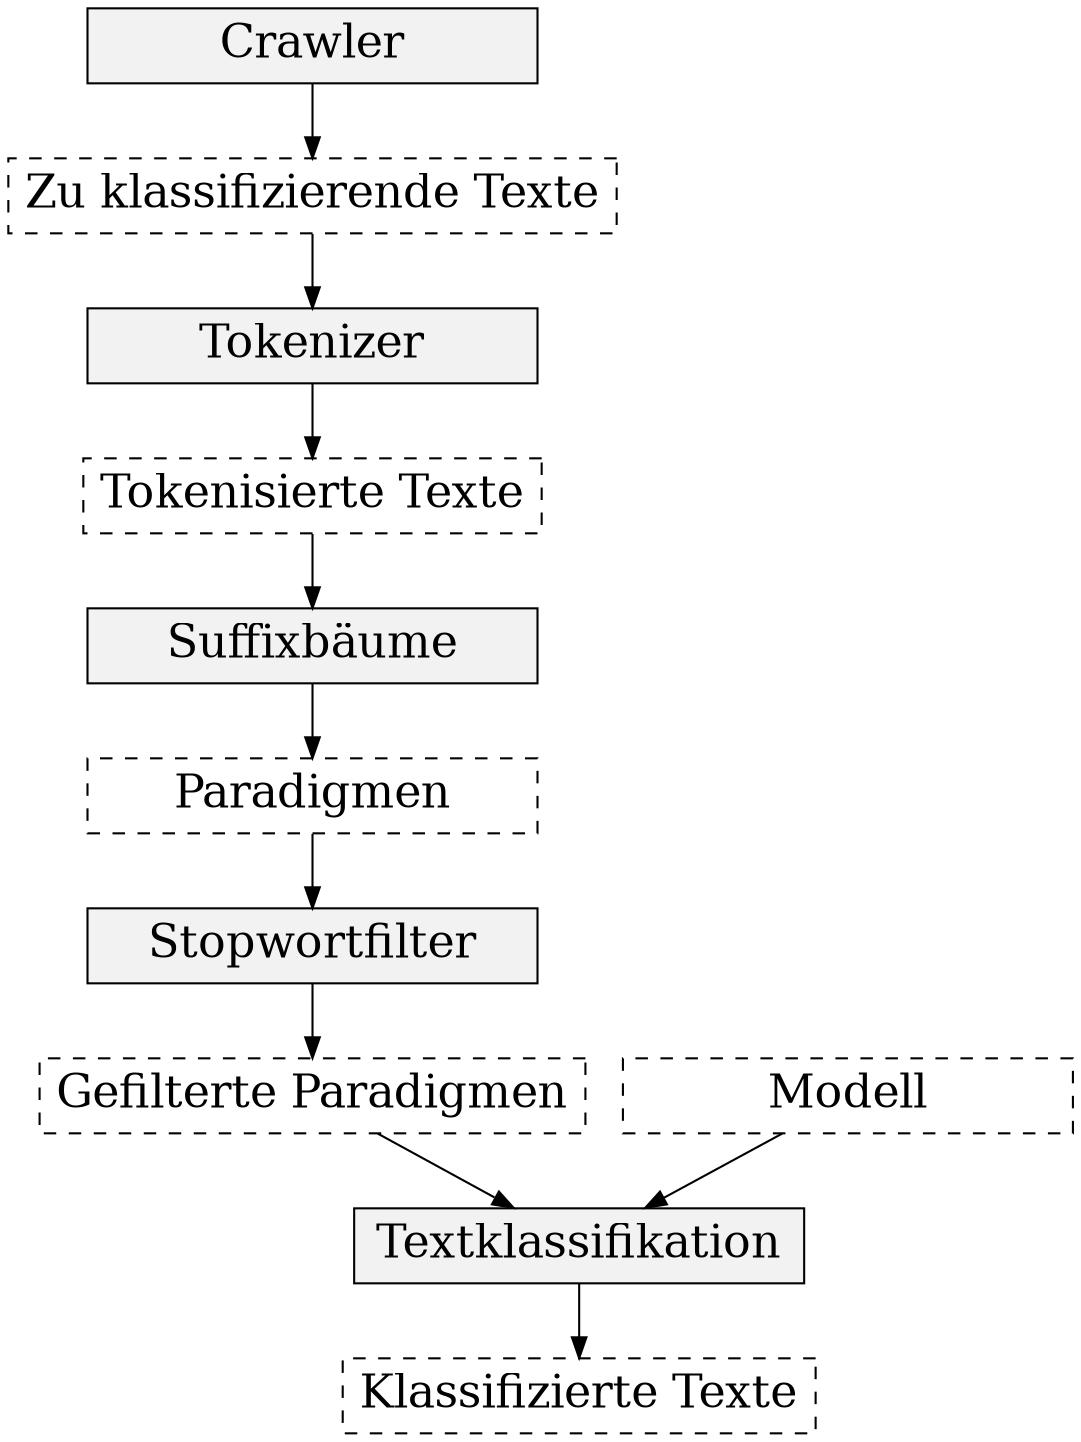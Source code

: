digraph g{
	node[shape=box width=3 fontsize=22]
	crawler[label="Crawler" style=filled fillcolor=gray95]
	texte[style=dashed label="Zu klassifizierende Texte"]
	tokenizer[label="Tokenizer" style=filled fillcolor=gray95]
	tokeniziertes_korpus[style=dashed label="Tokenisierte Texte"]
	suffixtrees[label="Suffixbäume" style=filled fillcolor=gray95]
	paradigmen[style=dashed label="Paradigmen"]
	stopwordfilter[label="Stopwortfilter" style=filled fillcolor=gray95]
	gefilterte_paradigmen[style=dashed label="Gefilterte Paradigmen"]
	modell[style=dashed label="Modell"]
	klassifikation[label="Textklassifikation" style=filled fillcolor=gray95]
	klass_texte[style=dashed label="Klassifizierte Texte"]
	
	
	crawler->texte->tokenizer->tokeniziertes_korpus->suffixtrees->paradigmen->stopwordfilter->gefilterte_paradigmen->klassifikation->klass_texte
	modell->klassifikation
}